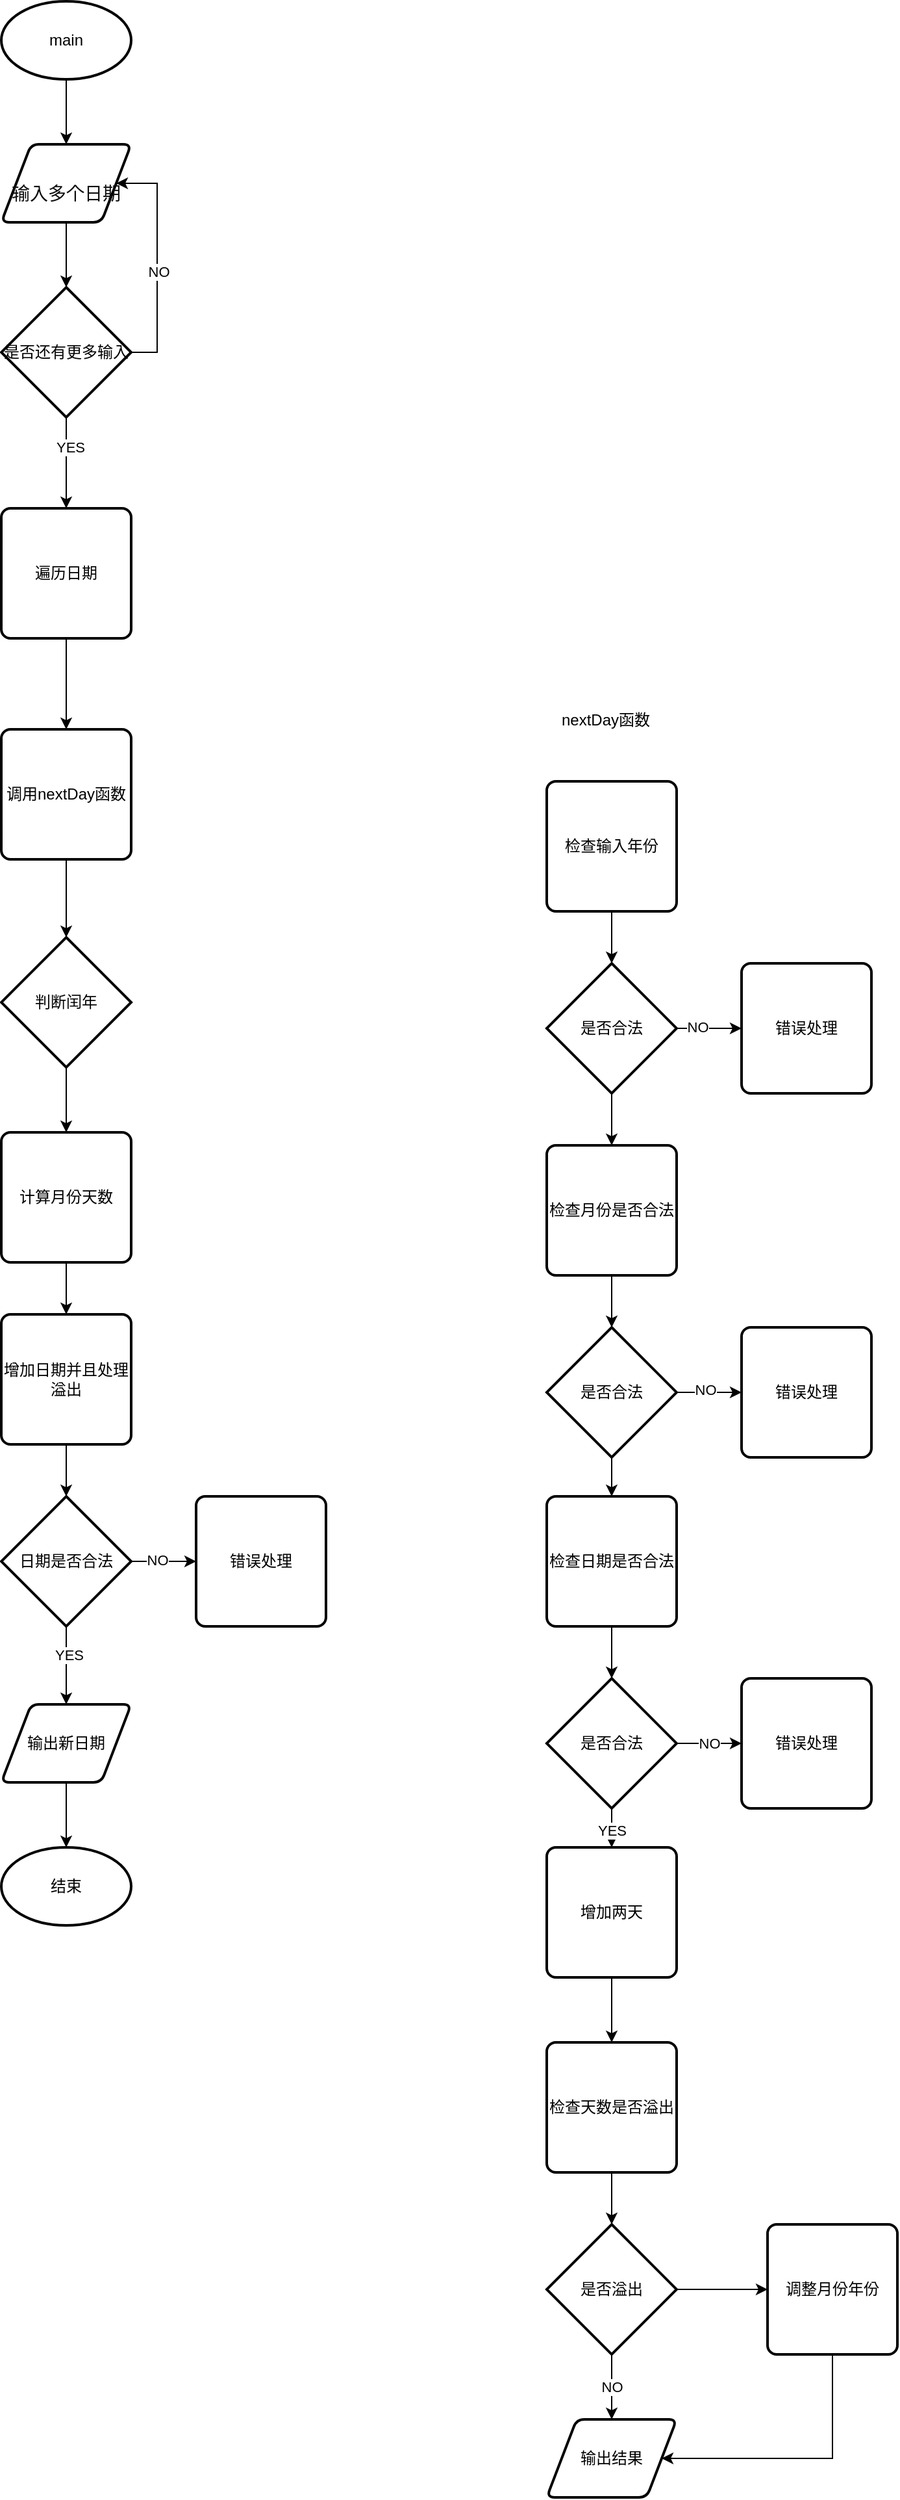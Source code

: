 <mxfile version="24.7.16">
  <diagram name="第 1 页" id="ahQFvJ0ZoyeQMewBPo_Q">
    <mxGraphModel dx="563" dy="505" grid="1" gridSize="10" guides="1" tooltips="1" connect="1" arrows="1" fold="1" page="1" pageScale="1" pageWidth="827" pageHeight="1169" math="0" shadow="0">
      <root>
        <mxCell id="0" />
        <mxCell id="1" parent="0" />
        <mxCell id="lLp3U-felz3f5xejzUhQ-14" value="" style="edgeStyle=orthogonalEdgeStyle;rounded=0;orthogonalLoop=1;jettySize=auto;html=1;" edge="1" parent="1" source="lLp3U-felz3f5xejzUhQ-1" target="lLp3U-felz3f5xejzUhQ-2">
          <mxGeometry relative="1" as="geometry" />
        </mxCell>
        <mxCell id="lLp3U-felz3f5xejzUhQ-1" value="main" style="strokeWidth=2;html=1;shape=mxgraph.flowchart.start_1;whiteSpace=wrap;" vertex="1" parent="1">
          <mxGeometry x="190" y="70" width="100" height="60" as="geometry" />
        </mxCell>
        <mxCell id="lLp3U-felz3f5xejzUhQ-15" value="" style="edgeStyle=orthogonalEdgeStyle;rounded=0;orthogonalLoop=1;jettySize=auto;html=1;" edge="1" parent="1" source="lLp3U-felz3f5xejzUhQ-2" target="lLp3U-felz3f5xejzUhQ-3">
          <mxGeometry relative="1" as="geometry" />
        </mxCell>
        <mxCell id="lLp3U-felz3f5xejzUhQ-2" value="&lt;div&gt;&lt;p style=&quot;margin: 12px 0px 0px 13px; text-indent: -13px; font-variant-numeric: normal; font-variant-east-asian: normal; font-variant-alternates: normal; font-size-adjust: none; font-kerning: auto; font-optical-sizing: auto; font-feature-settings: normal; font-variation-settings: normal; font-variant-position: normal; font-stretch: normal; font-size: 14px; line-height: normal; font-family: &amp;quot;.AppleSystemUIFontMonospaced&amp;quot;; color: rgb(14, 14, 14); text-align: start;&quot; class=&quot;p1&quot;&gt;&lt;span style=&quot;font-variant-numeric: normal; font-variant-east-asian: normal; font-variant-alternates: normal; font-size-adjust: none; font-kerning: auto; font-optical-sizing: auto; font-feature-settings: normal; font-variation-settings: normal; font-variant-position: normal; font-stretch: normal; line-height: normal; font-family: &amp;quot;.SF NS&amp;quot;;&quot; class=&quot;s1&quot;&gt;输入多个日期&lt;/span&gt;&lt;/p&gt;&lt;/div&gt;" style="shape=parallelogram;html=1;strokeWidth=2;perimeter=parallelogramPerimeter;whiteSpace=wrap;rounded=1;arcSize=12;size=0.23;" vertex="1" parent="1">
          <mxGeometry x="190" y="180" width="100" height="60" as="geometry" />
        </mxCell>
        <mxCell id="lLp3U-felz3f5xejzUhQ-4" style="edgeStyle=orthogonalEdgeStyle;rounded=0;orthogonalLoop=1;jettySize=auto;html=1;exitX=1;exitY=0.5;exitDx=0;exitDy=0;exitPerimeter=0;entryX=1;entryY=0.5;entryDx=0;entryDy=0;" edge="1" parent="1" source="lLp3U-felz3f5xejzUhQ-3" target="lLp3U-felz3f5xejzUhQ-2">
          <mxGeometry relative="1" as="geometry">
            <Array as="points">
              <mxPoint x="310" y="340" />
              <mxPoint x="310" y="210" />
            </Array>
          </mxGeometry>
        </mxCell>
        <mxCell id="lLp3U-felz3f5xejzUhQ-26" value="NO" style="edgeLabel;html=1;align=center;verticalAlign=middle;resizable=0;points=[];" vertex="1" connectable="0" parent="lLp3U-felz3f5xejzUhQ-4">
          <mxGeometry x="-0.096" y="-1" relative="1" as="geometry">
            <mxPoint as="offset" />
          </mxGeometry>
        </mxCell>
        <mxCell id="lLp3U-felz3f5xejzUhQ-16" value="" style="edgeStyle=orthogonalEdgeStyle;rounded=0;orthogonalLoop=1;jettySize=auto;html=1;" edge="1" parent="1" source="lLp3U-felz3f5xejzUhQ-3" target="lLp3U-felz3f5xejzUhQ-5">
          <mxGeometry relative="1" as="geometry" />
        </mxCell>
        <mxCell id="lLp3U-felz3f5xejzUhQ-27" value="YES" style="edgeLabel;html=1;align=center;verticalAlign=middle;resizable=0;points=[];" vertex="1" connectable="0" parent="lLp3U-felz3f5xejzUhQ-16">
          <mxGeometry x="-0.343" y="3" relative="1" as="geometry">
            <mxPoint as="offset" />
          </mxGeometry>
        </mxCell>
        <mxCell id="lLp3U-felz3f5xejzUhQ-3" value="是否还有更多输入" style="strokeWidth=2;html=1;shape=mxgraph.flowchart.decision;whiteSpace=wrap;" vertex="1" parent="1">
          <mxGeometry x="190" y="290" width="100" height="100" as="geometry" />
        </mxCell>
        <mxCell id="lLp3U-felz3f5xejzUhQ-17" value="" style="edgeStyle=orthogonalEdgeStyle;rounded=0;orthogonalLoop=1;jettySize=auto;html=1;" edge="1" parent="1" source="lLp3U-felz3f5xejzUhQ-5" target="lLp3U-felz3f5xejzUhQ-6">
          <mxGeometry relative="1" as="geometry" />
        </mxCell>
        <mxCell id="lLp3U-felz3f5xejzUhQ-5" value="遍历日期" style="rounded=1;whiteSpace=wrap;html=1;absoluteArcSize=1;arcSize=14;strokeWidth=2;" vertex="1" parent="1">
          <mxGeometry x="190" y="460" width="100" height="100" as="geometry" />
        </mxCell>
        <mxCell id="lLp3U-felz3f5xejzUhQ-18" value="" style="edgeStyle=orthogonalEdgeStyle;rounded=0;orthogonalLoop=1;jettySize=auto;html=1;" edge="1" parent="1" source="lLp3U-felz3f5xejzUhQ-6" target="lLp3U-felz3f5xejzUhQ-7">
          <mxGeometry relative="1" as="geometry" />
        </mxCell>
        <mxCell id="lLp3U-felz3f5xejzUhQ-6" value="调用nextDay函数" style="rounded=1;whiteSpace=wrap;html=1;absoluteArcSize=1;arcSize=14;strokeWidth=2;" vertex="1" parent="1">
          <mxGeometry x="190" y="630" width="100" height="100" as="geometry" />
        </mxCell>
        <mxCell id="lLp3U-felz3f5xejzUhQ-19" value="" style="edgeStyle=orthogonalEdgeStyle;rounded=0;orthogonalLoop=1;jettySize=auto;html=1;" edge="1" parent="1" source="lLp3U-felz3f5xejzUhQ-7" target="lLp3U-felz3f5xejzUhQ-8">
          <mxGeometry relative="1" as="geometry" />
        </mxCell>
        <mxCell id="lLp3U-felz3f5xejzUhQ-7" value="判断闰年" style="strokeWidth=2;html=1;shape=mxgraph.flowchart.decision;whiteSpace=wrap;" vertex="1" parent="1">
          <mxGeometry x="190" y="790" width="100" height="100" as="geometry" />
        </mxCell>
        <mxCell id="lLp3U-felz3f5xejzUhQ-21" value="" style="edgeStyle=orthogonalEdgeStyle;rounded=0;orthogonalLoop=1;jettySize=auto;html=1;" edge="1" parent="1" source="lLp3U-felz3f5xejzUhQ-8" target="lLp3U-felz3f5xejzUhQ-9">
          <mxGeometry relative="1" as="geometry" />
        </mxCell>
        <mxCell id="lLp3U-felz3f5xejzUhQ-8" value="计算月份天数" style="rounded=1;whiteSpace=wrap;html=1;absoluteArcSize=1;arcSize=14;strokeWidth=2;" vertex="1" parent="1">
          <mxGeometry x="190" y="940" width="100" height="100" as="geometry" />
        </mxCell>
        <mxCell id="lLp3U-felz3f5xejzUhQ-23" value="" style="edgeStyle=orthogonalEdgeStyle;rounded=0;orthogonalLoop=1;jettySize=auto;html=1;" edge="1" parent="1" source="lLp3U-felz3f5xejzUhQ-9" target="lLp3U-felz3f5xejzUhQ-10">
          <mxGeometry relative="1" as="geometry" />
        </mxCell>
        <mxCell id="lLp3U-felz3f5xejzUhQ-9" value="增加日期并且处理溢出" style="rounded=1;whiteSpace=wrap;html=1;absoluteArcSize=1;arcSize=14;strokeWidth=2;" vertex="1" parent="1">
          <mxGeometry x="190" y="1080" width="100" height="100" as="geometry" />
        </mxCell>
        <mxCell id="lLp3U-felz3f5xejzUhQ-22" value="" style="edgeStyle=orthogonalEdgeStyle;rounded=0;orthogonalLoop=1;jettySize=auto;html=1;" edge="1" parent="1" source="lLp3U-felz3f5xejzUhQ-10" target="lLp3U-felz3f5xejzUhQ-11">
          <mxGeometry relative="1" as="geometry" />
        </mxCell>
        <mxCell id="lLp3U-felz3f5xejzUhQ-29" value="NO" style="edgeLabel;html=1;align=center;verticalAlign=middle;resizable=0;points=[];" vertex="1" connectable="0" parent="lLp3U-felz3f5xejzUhQ-22">
          <mxGeometry x="-0.2" y="1" relative="1" as="geometry">
            <mxPoint as="offset" />
          </mxGeometry>
        </mxCell>
        <mxCell id="lLp3U-felz3f5xejzUhQ-24" value="" style="edgeStyle=orthogonalEdgeStyle;rounded=0;orthogonalLoop=1;jettySize=auto;html=1;" edge="1" parent="1" source="lLp3U-felz3f5xejzUhQ-10" target="lLp3U-felz3f5xejzUhQ-12">
          <mxGeometry relative="1" as="geometry" />
        </mxCell>
        <mxCell id="lLp3U-felz3f5xejzUhQ-30" value="YES" style="edgeLabel;html=1;align=center;verticalAlign=middle;resizable=0;points=[];" vertex="1" connectable="0" parent="lLp3U-felz3f5xejzUhQ-24">
          <mxGeometry x="-0.267" y="2" relative="1" as="geometry">
            <mxPoint as="offset" />
          </mxGeometry>
        </mxCell>
        <mxCell id="lLp3U-felz3f5xejzUhQ-10" value="日期是否合法" style="strokeWidth=2;html=1;shape=mxgraph.flowchart.decision;whiteSpace=wrap;" vertex="1" parent="1">
          <mxGeometry x="190" y="1220" width="100" height="100" as="geometry" />
        </mxCell>
        <mxCell id="lLp3U-felz3f5xejzUhQ-11" value="错误处理" style="rounded=1;whiteSpace=wrap;html=1;absoluteArcSize=1;arcSize=14;strokeWidth=2;" vertex="1" parent="1">
          <mxGeometry x="340" y="1220" width="100" height="100" as="geometry" />
        </mxCell>
        <mxCell id="lLp3U-felz3f5xejzUhQ-25" value="" style="edgeStyle=orthogonalEdgeStyle;rounded=0;orthogonalLoop=1;jettySize=auto;html=1;" edge="1" parent="1" source="lLp3U-felz3f5xejzUhQ-12" target="lLp3U-felz3f5xejzUhQ-13">
          <mxGeometry relative="1" as="geometry" />
        </mxCell>
        <mxCell id="lLp3U-felz3f5xejzUhQ-12" value="输出新日期" style="shape=parallelogram;html=1;strokeWidth=2;perimeter=parallelogramPerimeter;whiteSpace=wrap;rounded=1;arcSize=12;size=0.23;" vertex="1" parent="1">
          <mxGeometry x="190" y="1380" width="100" height="60" as="geometry" />
        </mxCell>
        <mxCell id="lLp3U-felz3f5xejzUhQ-13" value="结束" style="strokeWidth=2;html=1;shape=mxgraph.flowchart.start_1;whiteSpace=wrap;" vertex="1" parent="1">
          <mxGeometry x="190" y="1490" width="100" height="60" as="geometry" />
        </mxCell>
        <mxCell id="lLp3U-felz3f5xejzUhQ-35" value="" style="edgeStyle=orthogonalEdgeStyle;rounded=0;orthogonalLoop=1;jettySize=auto;html=1;" edge="1" parent="1" source="lLp3U-felz3f5xejzUhQ-31" target="lLp3U-felz3f5xejzUhQ-33">
          <mxGeometry relative="1" as="geometry" />
        </mxCell>
        <mxCell id="lLp3U-felz3f5xejzUhQ-31" value="检查输入年份" style="rounded=1;whiteSpace=wrap;html=1;absoluteArcSize=1;arcSize=14;strokeWidth=2;" vertex="1" parent="1">
          <mxGeometry x="610" y="670" width="100" height="100" as="geometry" />
        </mxCell>
        <mxCell id="lLp3U-felz3f5xejzUhQ-32" value="nextDay函数" style="text;html=1;align=center;verticalAlign=middle;resizable=0;points=[];autosize=1;strokeColor=none;fillColor=none;" vertex="1" parent="1">
          <mxGeometry x="610" y="608" width="90" height="30" as="geometry" />
        </mxCell>
        <mxCell id="lLp3U-felz3f5xejzUhQ-36" value="" style="edgeStyle=orthogonalEdgeStyle;rounded=0;orthogonalLoop=1;jettySize=auto;html=1;" edge="1" parent="1" source="lLp3U-felz3f5xejzUhQ-33" target="lLp3U-felz3f5xejzUhQ-34">
          <mxGeometry relative="1" as="geometry" />
        </mxCell>
        <mxCell id="lLp3U-felz3f5xejzUhQ-37" value="NO" style="edgeLabel;html=1;align=center;verticalAlign=middle;resizable=0;points=[];" vertex="1" connectable="0" parent="lLp3U-felz3f5xejzUhQ-36">
          <mxGeometry x="-0.36" y="1" relative="1" as="geometry">
            <mxPoint as="offset" />
          </mxGeometry>
        </mxCell>
        <mxCell id="lLp3U-felz3f5xejzUhQ-39" value="" style="edgeStyle=orthogonalEdgeStyle;rounded=0;orthogonalLoop=1;jettySize=auto;html=1;" edge="1" parent="1" source="lLp3U-felz3f5xejzUhQ-33" target="lLp3U-felz3f5xejzUhQ-38">
          <mxGeometry relative="1" as="geometry" />
        </mxCell>
        <mxCell id="lLp3U-felz3f5xejzUhQ-33" value="是否合法" style="strokeWidth=2;html=1;shape=mxgraph.flowchart.decision;whiteSpace=wrap;" vertex="1" parent="1">
          <mxGeometry x="610" y="810" width="100" height="100" as="geometry" />
        </mxCell>
        <mxCell id="lLp3U-felz3f5xejzUhQ-34" value="错误处理" style="rounded=1;whiteSpace=wrap;html=1;absoluteArcSize=1;arcSize=14;strokeWidth=2;" vertex="1" parent="1">
          <mxGeometry x="760" y="810" width="100" height="100" as="geometry" />
        </mxCell>
        <mxCell id="lLp3U-felz3f5xejzUhQ-41" value="" style="edgeStyle=orthogonalEdgeStyle;rounded=0;orthogonalLoop=1;jettySize=auto;html=1;" edge="1" parent="1" source="lLp3U-felz3f5xejzUhQ-38" target="lLp3U-felz3f5xejzUhQ-40">
          <mxGeometry relative="1" as="geometry" />
        </mxCell>
        <mxCell id="lLp3U-felz3f5xejzUhQ-38" value="检查月份是否合法" style="rounded=1;whiteSpace=wrap;html=1;absoluteArcSize=1;arcSize=14;strokeWidth=2;" vertex="1" parent="1">
          <mxGeometry x="610" y="950" width="100" height="100" as="geometry" />
        </mxCell>
        <mxCell id="lLp3U-felz3f5xejzUhQ-43" value="" style="edgeStyle=orthogonalEdgeStyle;rounded=0;orthogonalLoop=1;jettySize=auto;html=1;" edge="1" parent="1" source="lLp3U-felz3f5xejzUhQ-40" target="lLp3U-felz3f5xejzUhQ-42">
          <mxGeometry relative="1" as="geometry" />
        </mxCell>
        <mxCell id="lLp3U-felz3f5xejzUhQ-44" value="NO" style="edgeLabel;html=1;align=center;verticalAlign=middle;resizable=0;points=[];" vertex="1" connectable="0" parent="lLp3U-felz3f5xejzUhQ-43">
          <mxGeometry x="-0.12" y="2" relative="1" as="geometry">
            <mxPoint as="offset" />
          </mxGeometry>
        </mxCell>
        <mxCell id="lLp3U-felz3f5xejzUhQ-46" value="" style="edgeStyle=orthogonalEdgeStyle;rounded=0;orthogonalLoop=1;jettySize=auto;html=1;" edge="1" parent="1" source="lLp3U-felz3f5xejzUhQ-40" target="lLp3U-felz3f5xejzUhQ-45">
          <mxGeometry relative="1" as="geometry" />
        </mxCell>
        <mxCell id="lLp3U-felz3f5xejzUhQ-40" value="是否合法" style="strokeWidth=2;html=1;shape=mxgraph.flowchart.decision;whiteSpace=wrap;" vertex="1" parent="1">
          <mxGeometry x="610" y="1090" width="100" height="100" as="geometry" />
        </mxCell>
        <mxCell id="lLp3U-felz3f5xejzUhQ-42" value="错误处理" style="rounded=1;whiteSpace=wrap;html=1;absoluteArcSize=1;arcSize=14;strokeWidth=2;" vertex="1" parent="1">
          <mxGeometry x="760" y="1090" width="100" height="100" as="geometry" />
        </mxCell>
        <mxCell id="lLp3U-felz3f5xejzUhQ-48" value="" style="edgeStyle=orthogonalEdgeStyle;rounded=0;orthogonalLoop=1;jettySize=auto;html=1;" edge="1" parent="1" source="lLp3U-felz3f5xejzUhQ-45" target="lLp3U-felz3f5xejzUhQ-47">
          <mxGeometry relative="1" as="geometry" />
        </mxCell>
        <mxCell id="lLp3U-felz3f5xejzUhQ-45" value="检查日期是否合法" style="rounded=1;whiteSpace=wrap;html=1;absoluteArcSize=1;arcSize=14;strokeWidth=2;" vertex="1" parent="1">
          <mxGeometry x="610" y="1220" width="100" height="100" as="geometry" />
        </mxCell>
        <mxCell id="lLp3U-felz3f5xejzUhQ-50" value="NO" style="edgeStyle=orthogonalEdgeStyle;rounded=0;orthogonalLoop=1;jettySize=auto;html=1;" edge="1" parent="1" source="lLp3U-felz3f5xejzUhQ-47" target="lLp3U-felz3f5xejzUhQ-49">
          <mxGeometry relative="1" as="geometry" />
        </mxCell>
        <mxCell id="lLp3U-felz3f5xejzUhQ-52" value="" style="edgeStyle=orthogonalEdgeStyle;rounded=0;orthogonalLoop=1;jettySize=auto;html=1;" edge="1" parent="1" source="lLp3U-felz3f5xejzUhQ-47" target="lLp3U-felz3f5xejzUhQ-51">
          <mxGeometry relative="1" as="geometry" />
        </mxCell>
        <mxCell id="lLp3U-felz3f5xejzUhQ-53" value="YES" style="edgeLabel;html=1;align=center;verticalAlign=middle;resizable=0;points=[];" vertex="1" connectable="0" parent="lLp3U-felz3f5xejzUhQ-52">
          <mxGeometry x="0.48" relative="1" as="geometry">
            <mxPoint as="offset" />
          </mxGeometry>
        </mxCell>
        <mxCell id="lLp3U-felz3f5xejzUhQ-47" value="是否合法" style="strokeWidth=2;html=1;shape=mxgraph.flowchart.decision;whiteSpace=wrap;" vertex="1" parent="1">
          <mxGeometry x="610" y="1360" width="100" height="100" as="geometry" />
        </mxCell>
        <mxCell id="lLp3U-felz3f5xejzUhQ-49" value="错误处理" style="rounded=1;whiteSpace=wrap;html=1;absoluteArcSize=1;arcSize=14;strokeWidth=2;" vertex="1" parent="1">
          <mxGeometry x="760" y="1360" width="100" height="100" as="geometry" />
        </mxCell>
        <mxCell id="lLp3U-felz3f5xejzUhQ-55" value="" style="edgeStyle=orthogonalEdgeStyle;rounded=0;orthogonalLoop=1;jettySize=auto;html=1;" edge="1" parent="1" source="lLp3U-felz3f5xejzUhQ-51" target="lLp3U-felz3f5xejzUhQ-54">
          <mxGeometry relative="1" as="geometry" />
        </mxCell>
        <mxCell id="lLp3U-felz3f5xejzUhQ-51" value="增加两天" style="rounded=1;whiteSpace=wrap;html=1;absoluteArcSize=1;arcSize=14;strokeWidth=2;" vertex="1" parent="1">
          <mxGeometry x="610" y="1490" width="100" height="100" as="geometry" />
        </mxCell>
        <mxCell id="lLp3U-felz3f5xejzUhQ-57" value="" style="edgeStyle=orthogonalEdgeStyle;rounded=0;orthogonalLoop=1;jettySize=auto;html=1;" edge="1" parent="1" source="lLp3U-felz3f5xejzUhQ-54" target="lLp3U-felz3f5xejzUhQ-56">
          <mxGeometry relative="1" as="geometry" />
        </mxCell>
        <mxCell id="lLp3U-felz3f5xejzUhQ-54" value="检查天数是否溢出" style="rounded=1;whiteSpace=wrap;html=1;absoluteArcSize=1;arcSize=14;strokeWidth=2;" vertex="1" parent="1">
          <mxGeometry x="610" y="1640" width="100" height="100" as="geometry" />
        </mxCell>
        <mxCell id="lLp3U-felz3f5xejzUhQ-60" value="NO" style="edgeStyle=orthogonalEdgeStyle;rounded=0;orthogonalLoop=1;jettySize=auto;html=1;" edge="1" parent="1" source="lLp3U-felz3f5xejzUhQ-56" target="lLp3U-felz3f5xejzUhQ-59">
          <mxGeometry relative="1" as="geometry" />
        </mxCell>
        <mxCell id="lLp3U-felz3f5xejzUhQ-62" value="" style="edgeStyle=orthogonalEdgeStyle;rounded=0;orthogonalLoop=1;jettySize=auto;html=1;" edge="1" parent="1" source="lLp3U-felz3f5xejzUhQ-56" target="lLp3U-felz3f5xejzUhQ-61">
          <mxGeometry relative="1" as="geometry" />
        </mxCell>
        <mxCell id="lLp3U-felz3f5xejzUhQ-56" value="是否溢出" style="strokeWidth=2;html=1;shape=mxgraph.flowchart.decision;whiteSpace=wrap;" vertex="1" parent="1">
          <mxGeometry x="610" y="1780" width="100" height="100" as="geometry" />
        </mxCell>
        <mxCell id="lLp3U-felz3f5xejzUhQ-59" value="输出结果" style="shape=parallelogram;html=1;strokeWidth=2;perimeter=parallelogramPerimeter;whiteSpace=wrap;rounded=1;arcSize=12;size=0.23;" vertex="1" parent="1">
          <mxGeometry x="610" y="1930" width="100" height="60" as="geometry" />
        </mxCell>
        <mxCell id="lLp3U-felz3f5xejzUhQ-63" style="edgeStyle=orthogonalEdgeStyle;rounded=0;orthogonalLoop=1;jettySize=auto;html=1;exitX=0.5;exitY=1;exitDx=0;exitDy=0;entryX=1;entryY=0.5;entryDx=0;entryDy=0;" edge="1" parent="1" source="lLp3U-felz3f5xejzUhQ-61" target="lLp3U-felz3f5xejzUhQ-59">
          <mxGeometry relative="1" as="geometry">
            <Array as="points">
              <mxPoint x="830" y="1960" />
            </Array>
          </mxGeometry>
        </mxCell>
        <mxCell id="lLp3U-felz3f5xejzUhQ-61" value="调整月份年份" style="rounded=1;whiteSpace=wrap;html=1;absoluteArcSize=1;arcSize=14;strokeWidth=2;" vertex="1" parent="1">
          <mxGeometry x="780" y="1780" width="100" height="100" as="geometry" />
        </mxCell>
      </root>
    </mxGraphModel>
  </diagram>
</mxfile>
